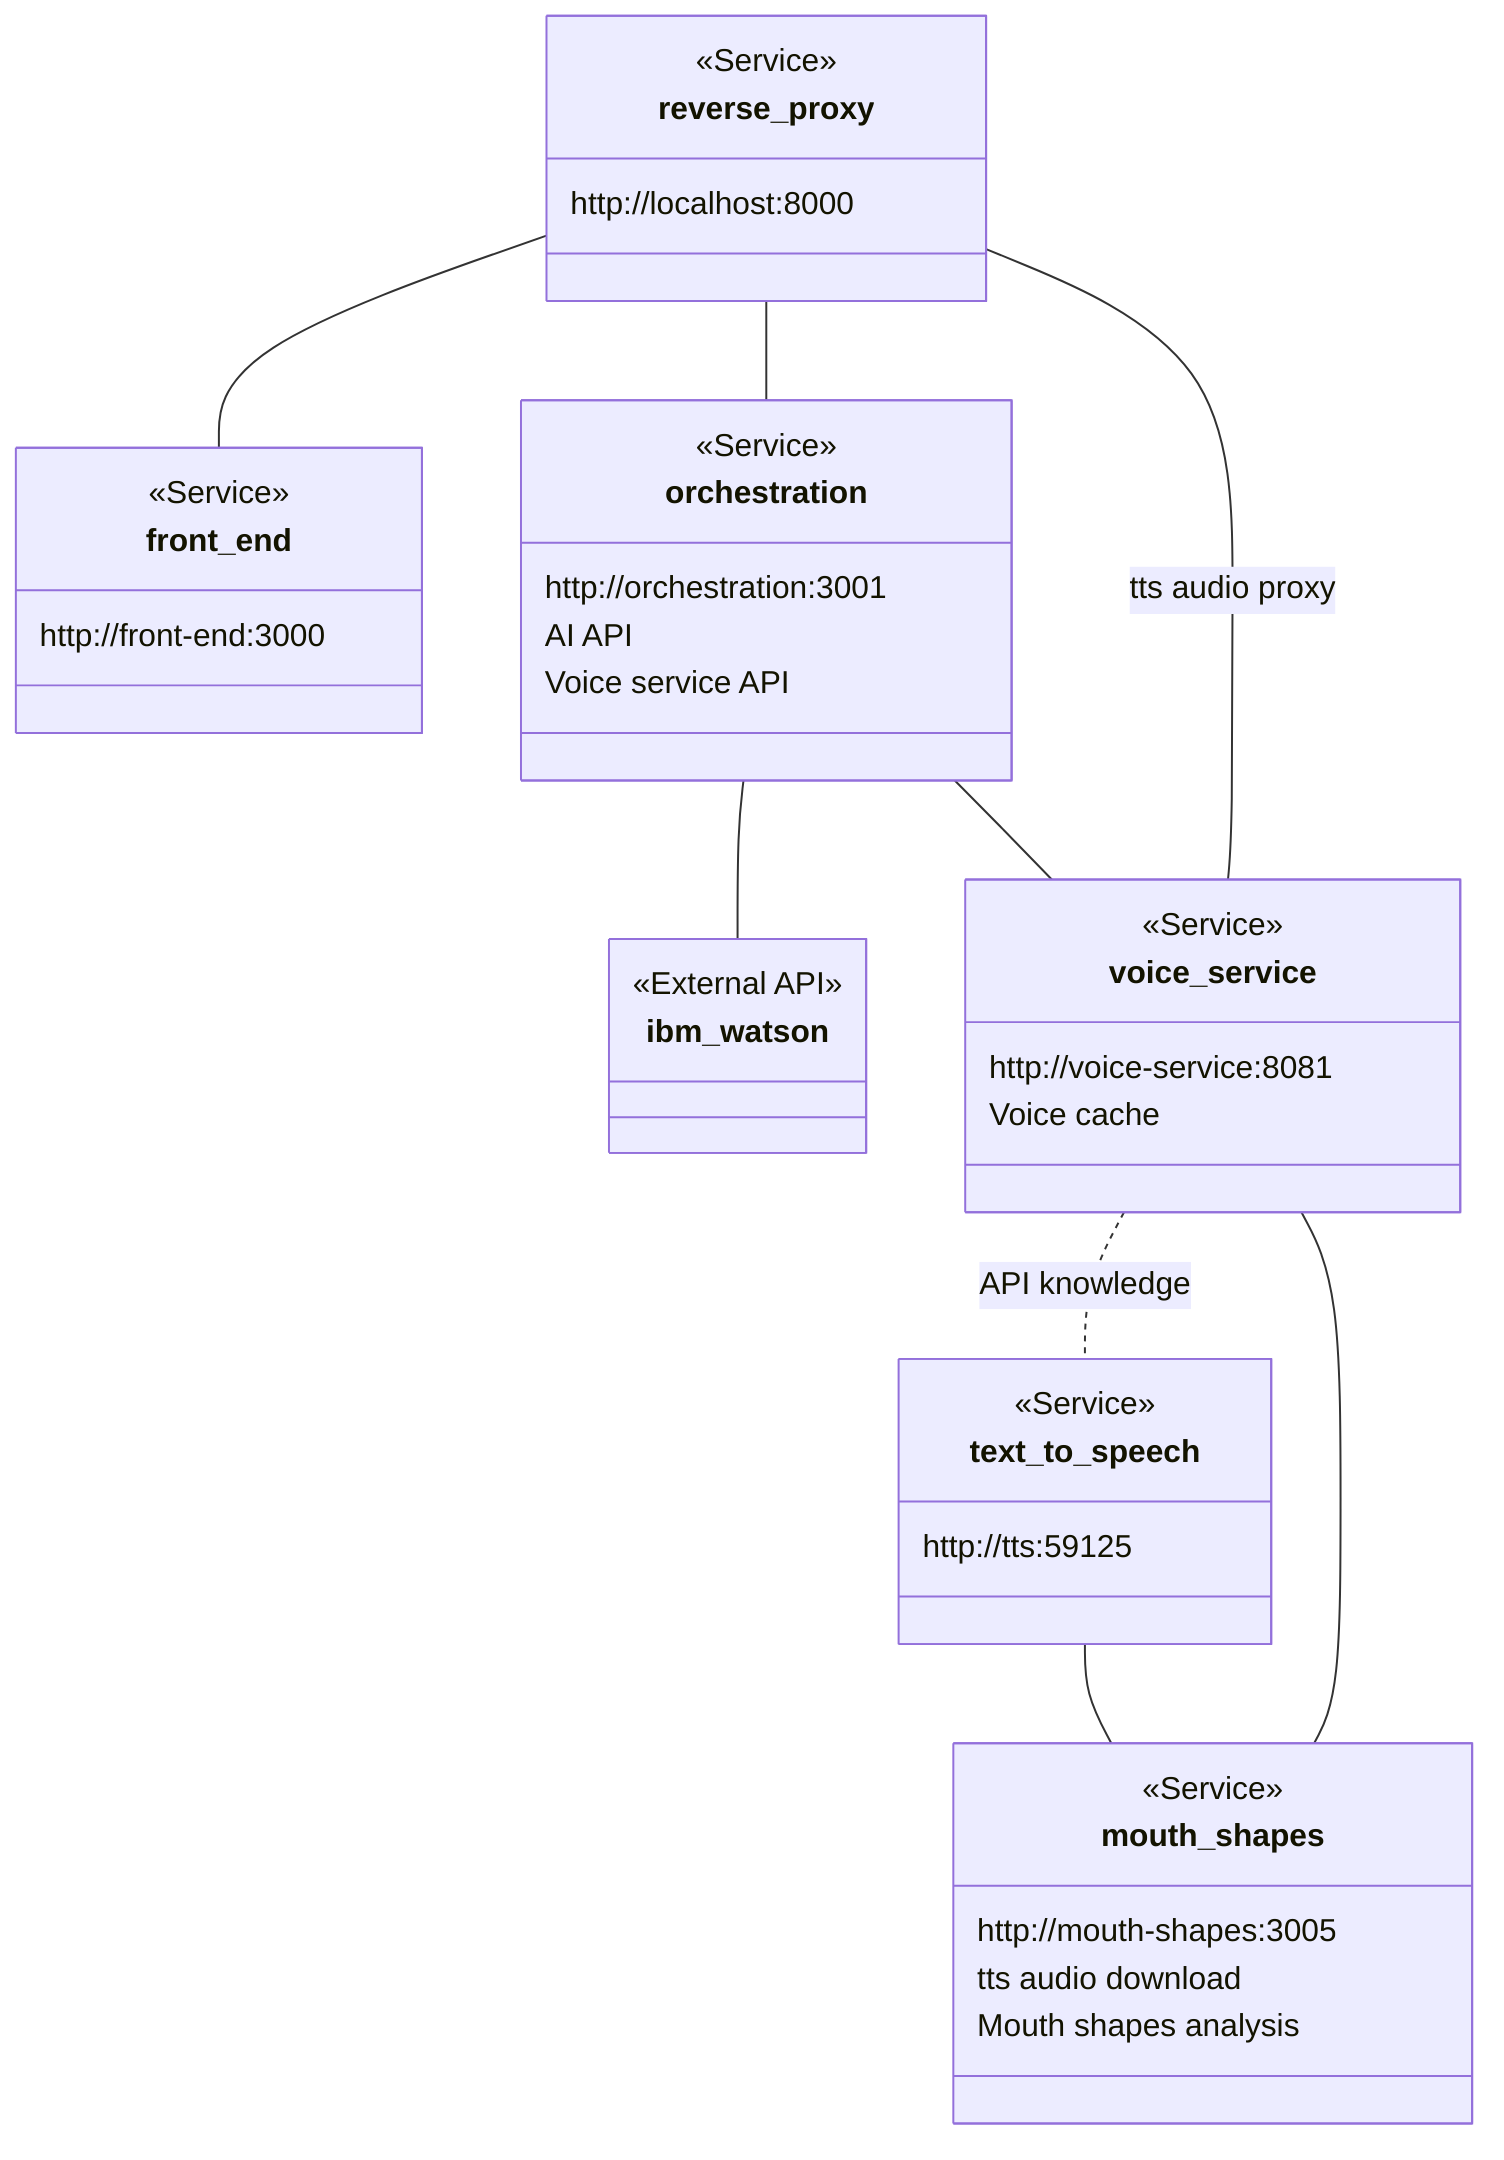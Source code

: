 classDiagram
    class reverse_proxy {
        <<Service>> 
        http://localhost:8000
    }
    class front_end {
        <<Service>>
        http://front-end:3000 
    }
    class orchestration {
        <<Service>>
        http://orchestration:3001
        AI API
        Voice service API
    }
    class ibm_watson {
        <<External API>>
    }
    class voice_service {
        <<Service>>
        http://voice-service:8081
        Voice cache
    }
    class mouth_shapes {
        <<Service>>
        http://mouth-shapes:3005
        tts audio download
        Mouth shapes analysis
    }
    class text_to_speech {
        <<Service>>
        http://tts:59125
    }
    reverse_proxy -- front_end
    reverse_proxy -- orchestration
    orchestration -- ibm_watson
    orchestration -- voice_service
    voice_service .. text_to_speech: API knowledge
    text_to_speech -- mouth_shapes
    voice_service -- mouth_shapes
    voice_service -- reverse_proxy: tts audio proxy